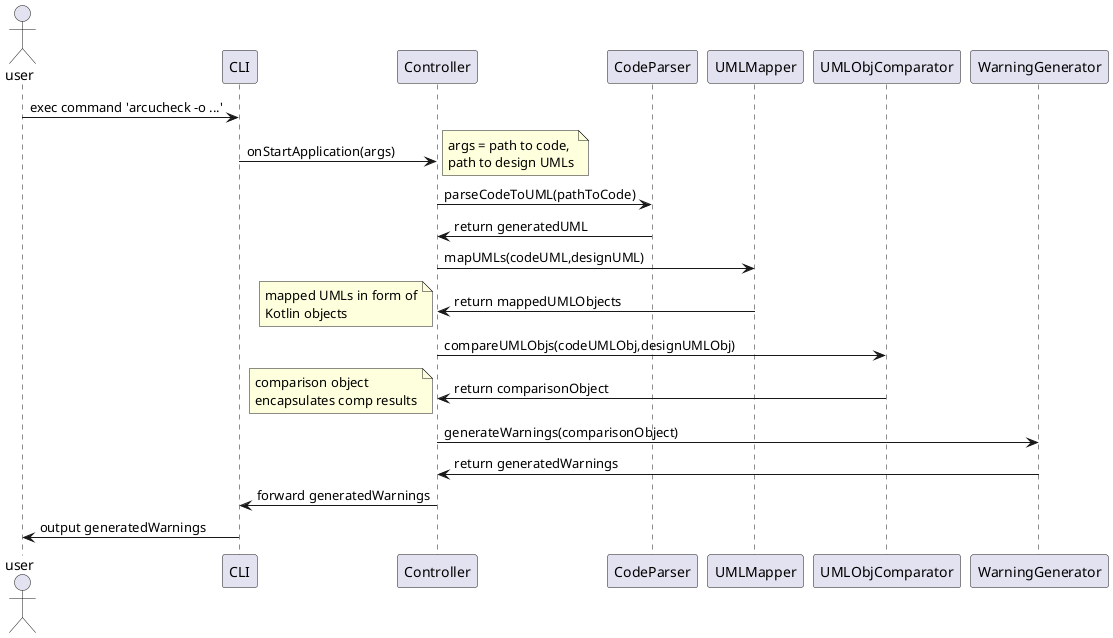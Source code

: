 @startuml
'https://plantuml.com/sequence-diagram

actor user
participant CLI
participant Controller
participant CodeParser
participant UMLMapper
participant UMLObjComparator
participant WarningGenerator

user -> CLI: exec command 'arcucheck -o ...'
CLI -> Controller: onStartApplication(args)
note right
args = path to code,
path to design UMLs
end note
Controller -> CodeParser: parseCodeToUML(pathToCode)
CodeParser -> Controller: return generatedUML
Controller -> UMLMapper: mapUMLs(codeUML,designUML)
UMLMapper -> Controller: return mappedUMLObjects
note left
mapped UMLs in form of
Kotlin objects
end note
Controller -> UMLObjComparator: compareUMLObjs(codeUMLObj,designUMLObj)
UMLObjComparator -> Controller: return comparisonObject
note left
comparison object
encapsulates comp results
end note
Controller -> WarningGenerator: generateWarnings(comparisonObject)
WarningGenerator -> Controller: return generatedWarnings
Controller -> CLI: forward generatedWarnings
CLI -> user: output generatedWarnings

@enduml